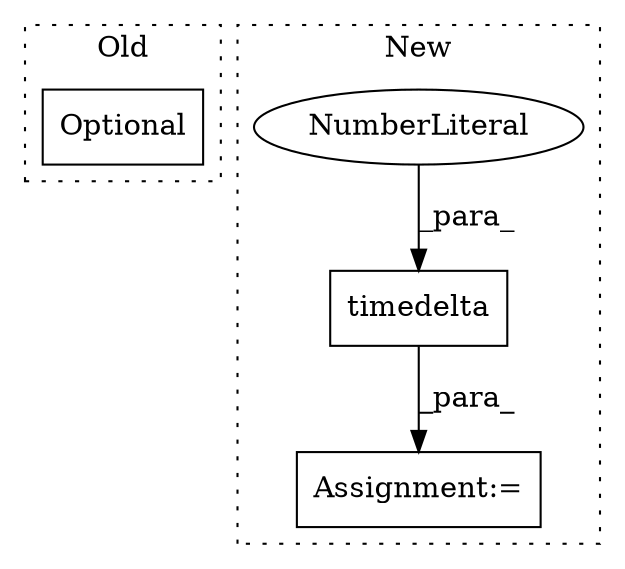 digraph G {
subgraph cluster0 {
1 [label="Optional" a="32" s="1219,1264" l="9,1" shape="box"];
label = "Old";
style="dotted";
}
subgraph cluster1 {
2 [label="timedelta" a="32" s="763,775" l="10,1" shape="box"];
3 [label="NumberLiteral" a="34" s="773" l="2" shape="ellipse"];
4 [label="Assignment:=" a="7" s="762" l="1" shape="box"];
label = "New";
style="dotted";
}
2 -> 4 [label="_para_"];
3 -> 2 [label="_para_"];
}